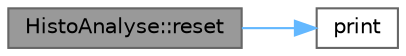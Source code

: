 digraph "HistoAnalyse::reset"
{
 // LATEX_PDF_SIZE
  bgcolor="transparent";
  edge [fontname=Helvetica,fontsize=10,labelfontname=Helvetica,labelfontsize=10];
  node [fontname=Helvetica,fontsize=10,shape=box,height=0.2,width=0.4];
  rankdir="LR";
  Node1 [id="Node000001",label="HistoAnalyse::reset",height=0.2,width=0.4,color="gray40", fillcolor="grey60", style="filled", fontcolor="black",tooltip=" "];
  Node1 -> Node2 [id="edge1_Node000001_Node000002",color="steelblue1",style="solid",tooltip=" "];
  Node2 [id="Node000002",label="print",height=0.2,width=0.4,color="grey40", fillcolor="white", style="filled",URL="$print_8hpp.html#aaa2383e8fc7f8fa546f4376e1dd4c9b7",tooltip=" "];
}
